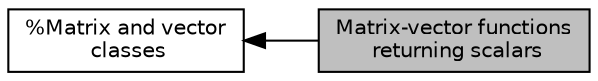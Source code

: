 digraph "Matrix-vector functions returning scalars"
{
  edge [fontname="Helvetica",fontsize="10",labelfontname="Helvetica",labelfontsize="10"];
  node [fontname="Helvetica",fontsize="10",shape=record];
  rankdir=LR;
  Node0 [label="Matrix-vector functions\l returning scalars",height=0.2,width=0.4,color="black", fillcolor="grey75", style="filled", fontcolor="black"];
  Node1 [label="%Matrix and vector\l classes",height=0.2,width=0.4,color="black", fillcolor="white", style="filled",URL="$group__matrix__group.html",tooltip="For an overview of the matrix library, see The Kaldi Matrix library. "];
  Node1->Node0 [shape=plaintext, dir="back", style="solid"];
}

